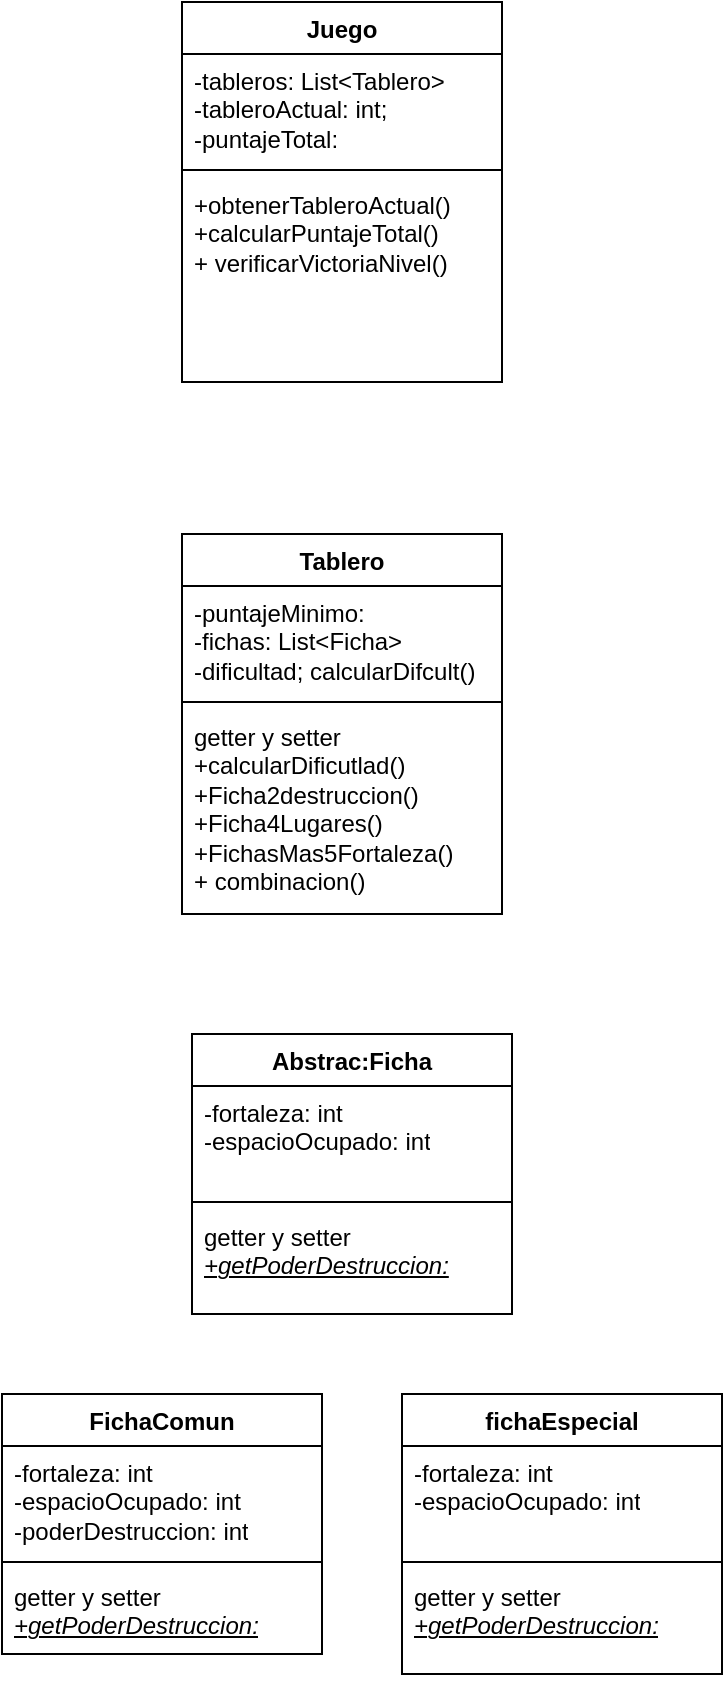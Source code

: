 <mxfile version="24.6.1" type="device">
  <diagram name="Page-1" id="Yoq3Udv5_SmZgCtCw3vx">
    <mxGraphModel dx="866" dy="510" grid="1" gridSize="10" guides="1" tooltips="1" connect="1" arrows="1" fold="1" page="1" pageScale="1" pageWidth="1169" pageHeight="827" math="0" shadow="0">
      <root>
        <mxCell id="0" />
        <mxCell id="1" parent="0" />
        <mxCell id="Wbag11NzgTbSq_kF6JJO-1" value="Abstrac:Ficha" style="swimlane;fontStyle=1;align=center;verticalAlign=top;childLayout=stackLayout;horizontal=1;startSize=26;horizontalStack=0;resizeParent=1;resizeParentMax=0;resizeLast=0;collapsible=1;marginBottom=0;whiteSpace=wrap;html=1;" vertex="1" parent="1">
          <mxGeometry x="315" y="740" width="160" height="140" as="geometry" />
        </mxCell>
        <mxCell id="Wbag11NzgTbSq_kF6JJO-2" value="-fortaleza: int&lt;div&gt;-espacioOcupado: int&lt;/div&gt;&lt;div&gt;&lt;br&gt;&lt;/div&gt;" style="text;strokeColor=none;fillColor=none;align=left;verticalAlign=top;spacingLeft=4;spacingRight=4;overflow=hidden;rotatable=0;points=[[0,0.5],[1,0.5]];portConstraint=eastwest;whiteSpace=wrap;html=1;" vertex="1" parent="Wbag11NzgTbSq_kF6JJO-1">
          <mxGeometry y="26" width="160" height="54" as="geometry" />
        </mxCell>
        <mxCell id="Wbag11NzgTbSq_kF6JJO-3" value="" style="line;strokeWidth=1;fillColor=none;align=left;verticalAlign=middle;spacingTop=-1;spacingLeft=3;spacingRight=3;rotatable=0;labelPosition=right;points=[];portConstraint=eastwest;strokeColor=inherit;" vertex="1" parent="Wbag11NzgTbSq_kF6JJO-1">
          <mxGeometry y="80" width="160" height="8" as="geometry" />
        </mxCell>
        <mxCell id="Wbag11NzgTbSq_kF6JJO-4" value="getter y setter&lt;div&gt;&lt;i&gt;&lt;u&gt;+getPoderDestruccion:&lt;/u&gt;&lt;/i&gt;&amp;nbsp;&lt;/div&gt;" style="text;strokeColor=none;fillColor=none;align=left;verticalAlign=top;spacingLeft=4;spacingRight=4;overflow=hidden;rotatable=0;points=[[0,0.5],[1,0.5]];portConstraint=eastwest;whiteSpace=wrap;html=1;" vertex="1" parent="Wbag11NzgTbSq_kF6JJO-1">
          <mxGeometry y="88" width="160" height="52" as="geometry" />
        </mxCell>
        <mxCell id="Wbag11NzgTbSq_kF6JJO-10" value="FichaComun" style="swimlane;fontStyle=1;align=center;verticalAlign=top;childLayout=stackLayout;horizontal=1;startSize=26;horizontalStack=0;resizeParent=1;resizeParentMax=0;resizeLast=0;collapsible=1;marginBottom=0;whiteSpace=wrap;html=1;" vertex="1" parent="1">
          <mxGeometry x="220" y="920" width="160" height="130" as="geometry" />
        </mxCell>
        <mxCell id="Wbag11NzgTbSq_kF6JJO-11" value="-fortaleza: int&lt;div&gt;-espacioOcupado: int&lt;/div&gt;&lt;div&gt;-poderDestruccion: int&lt;/div&gt;" style="text;strokeColor=none;fillColor=none;align=left;verticalAlign=top;spacingLeft=4;spacingRight=4;overflow=hidden;rotatable=0;points=[[0,0.5],[1,0.5]];portConstraint=eastwest;whiteSpace=wrap;html=1;" vertex="1" parent="Wbag11NzgTbSq_kF6JJO-10">
          <mxGeometry y="26" width="160" height="54" as="geometry" />
        </mxCell>
        <mxCell id="Wbag11NzgTbSq_kF6JJO-12" value="" style="line;strokeWidth=1;fillColor=none;align=left;verticalAlign=middle;spacingTop=-1;spacingLeft=3;spacingRight=3;rotatable=0;labelPosition=right;points=[];portConstraint=eastwest;strokeColor=inherit;" vertex="1" parent="Wbag11NzgTbSq_kF6JJO-10">
          <mxGeometry y="80" width="160" height="8" as="geometry" />
        </mxCell>
        <mxCell id="Wbag11NzgTbSq_kF6JJO-13" value="getter y setter&lt;div&gt;&lt;i&gt;&lt;u&gt;+getPoderDestruccion:&lt;/u&gt;&lt;/i&gt;&lt;br&gt;&lt;/div&gt;" style="text;strokeColor=none;fillColor=none;align=left;verticalAlign=top;spacingLeft=4;spacingRight=4;overflow=hidden;rotatable=0;points=[[0,0.5],[1,0.5]];portConstraint=eastwest;whiteSpace=wrap;html=1;" vertex="1" parent="Wbag11NzgTbSq_kF6JJO-10">
          <mxGeometry y="88" width="160" height="42" as="geometry" />
        </mxCell>
        <mxCell id="Wbag11NzgTbSq_kF6JJO-14" value="fichaEspecial" style="swimlane;fontStyle=1;align=center;verticalAlign=top;childLayout=stackLayout;horizontal=1;startSize=26;horizontalStack=0;resizeParent=1;resizeParentMax=0;resizeLast=0;collapsible=1;marginBottom=0;whiteSpace=wrap;html=1;" vertex="1" parent="1">
          <mxGeometry x="420" y="920" width="160" height="140" as="geometry" />
        </mxCell>
        <mxCell id="Wbag11NzgTbSq_kF6JJO-15" value="-fortaleza: int&lt;div&gt;-espacioOcupado: int&lt;/div&gt;&lt;div&gt;&lt;br&gt;&lt;/div&gt;" style="text;strokeColor=none;fillColor=none;align=left;verticalAlign=top;spacingLeft=4;spacingRight=4;overflow=hidden;rotatable=0;points=[[0,0.5],[1,0.5]];portConstraint=eastwest;whiteSpace=wrap;html=1;" vertex="1" parent="Wbag11NzgTbSq_kF6JJO-14">
          <mxGeometry y="26" width="160" height="54" as="geometry" />
        </mxCell>
        <mxCell id="Wbag11NzgTbSq_kF6JJO-16" value="" style="line;strokeWidth=1;fillColor=none;align=left;verticalAlign=middle;spacingTop=-1;spacingLeft=3;spacingRight=3;rotatable=0;labelPosition=right;points=[];portConstraint=eastwest;strokeColor=inherit;" vertex="1" parent="Wbag11NzgTbSq_kF6JJO-14">
          <mxGeometry y="80" width="160" height="8" as="geometry" />
        </mxCell>
        <mxCell id="Wbag11NzgTbSq_kF6JJO-17" value="getter y setter&lt;div&gt;&lt;i&gt;&lt;u&gt;+getPoderDestruccion:&lt;/u&gt;&lt;/i&gt;&lt;br&gt;&lt;/div&gt;" style="text;strokeColor=none;fillColor=none;align=left;verticalAlign=top;spacingLeft=4;spacingRight=4;overflow=hidden;rotatable=0;points=[[0,0.5],[1,0.5]];portConstraint=eastwest;whiteSpace=wrap;html=1;" vertex="1" parent="Wbag11NzgTbSq_kF6JJO-14">
          <mxGeometry y="88" width="160" height="52" as="geometry" />
        </mxCell>
        <mxCell id="Wbag11NzgTbSq_kF6JJO-18" value="Tablero" style="swimlane;fontStyle=1;align=center;verticalAlign=top;childLayout=stackLayout;horizontal=1;startSize=26;horizontalStack=0;resizeParent=1;resizeParentMax=0;resizeLast=0;collapsible=1;marginBottom=0;whiteSpace=wrap;html=1;" vertex="1" parent="1">
          <mxGeometry x="310" y="490" width="160" height="190" as="geometry" />
        </mxCell>
        <mxCell id="Wbag11NzgTbSq_kF6JJO-19" value="&lt;div&gt;-puntajeMinimo:&lt;/div&gt;&lt;div&gt;-fichas: List&amp;lt;Ficha&amp;gt;&lt;/div&gt;&lt;div&gt;-dificultad; calcularDifcult()&lt;/div&gt;" style="text;strokeColor=none;fillColor=none;align=left;verticalAlign=top;spacingLeft=4;spacingRight=4;overflow=hidden;rotatable=0;points=[[0,0.5],[1,0.5]];portConstraint=eastwest;whiteSpace=wrap;html=1;" vertex="1" parent="Wbag11NzgTbSq_kF6JJO-18">
          <mxGeometry y="26" width="160" height="54" as="geometry" />
        </mxCell>
        <mxCell id="Wbag11NzgTbSq_kF6JJO-20" value="" style="line;strokeWidth=1;fillColor=none;align=left;verticalAlign=middle;spacingTop=-1;spacingLeft=3;spacingRight=3;rotatable=0;labelPosition=right;points=[];portConstraint=eastwest;strokeColor=inherit;" vertex="1" parent="Wbag11NzgTbSq_kF6JJO-18">
          <mxGeometry y="80" width="160" height="8" as="geometry" />
        </mxCell>
        <mxCell id="Wbag11NzgTbSq_kF6JJO-21" value="getter y setter&lt;div&gt;+calcularDificutlad()&lt;/div&gt;&lt;div&gt;+Ficha2destruccion()&lt;/div&gt;&lt;div&gt;+Ficha4Lugares()&lt;/div&gt;&lt;div&gt;+FichasMas5Fortaleza()&lt;/div&gt;&lt;div&gt;+ combinacion()&amp;nbsp;&lt;/div&gt;" style="text;strokeColor=none;fillColor=none;align=left;verticalAlign=top;spacingLeft=4;spacingRight=4;overflow=hidden;rotatable=0;points=[[0,0.5],[1,0.5]];portConstraint=eastwest;whiteSpace=wrap;html=1;" vertex="1" parent="Wbag11NzgTbSq_kF6JJO-18">
          <mxGeometry y="88" width="160" height="102" as="geometry" />
        </mxCell>
        <mxCell id="Wbag11NzgTbSq_kF6JJO-23" value="Juego" style="swimlane;fontStyle=1;align=center;verticalAlign=top;childLayout=stackLayout;horizontal=1;startSize=26;horizontalStack=0;resizeParent=1;resizeParentMax=0;resizeLast=0;collapsible=1;marginBottom=0;whiteSpace=wrap;html=1;" vertex="1" parent="1">
          <mxGeometry x="310" y="224" width="160" height="190" as="geometry" />
        </mxCell>
        <mxCell id="Wbag11NzgTbSq_kF6JJO-24" value="&lt;div&gt;-tableros: List&amp;lt;Tablero&amp;gt;&lt;/div&gt;&lt;div&gt;-tableroActual: int;&lt;/div&gt;&lt;div&gt;-puntajeTotal:&lt;/div&gt;" style="text;strokeColor=none;fillColor=none;align=left;verticalAlign=top;spacingLeft=4;spacingRight=4;overflow=hidden;rotatable=0;points=[[0,0.5],[1,0.5]];portConstraint=eastwest;whiteSpace=wrap;html=1;" vertex="1" parent="Wbag11NzgTbSq_kF6JJO-23">
          <mxGeometry y="26" width="160" height="54" as="geometry" />
        </mxCell>
        <mxCell id="Wbag11NzgTbSq_kF6JJO-25" value="" style="line;strokeWidth=1;fillColor=none;align=left;verticalAlign=middle;spacingTop=-1;spacingLeft=3;spacingRight=3;rotatable=0;labelPosition=right;points=[];portConstraint=eastwest;strokeColor=inherit;" vertex="1" parent="Wbag11NzgTbSq_kF6JJO-23">
          <mxGeometry y="80" width="160" height="8" as="geometry" />
        </mxCell>
        <mxCell id="Wbag11NzgTbSq_kF6JJO-26" value="+obtenerTableroActual()&lt;div&gt;+calcularPuntajeTotal()&lt;/div&gt;&lt;div&gt;+ verificarVictoriaNivel()&lt;/div&gt;" style="text;strokeColor=none;fillColor=none;align=left;verticalAlign=top;spacingLeft=4;spacingRight=4;overflow=hidden;rotatable=0;points=[[0,0.5],[1,0.5]];portConstraint=eastwest;whiteSpace=wrap;html=1;" vertex="1" parent="Wbag11NzgTbSq_kF6JJO-23">
          <mxGeometry y="88" width="160" height="102" as="geometry" />
        </mxCell>
      </root>
    </mxGraphModel>
  </diagram>
</mxfile>
